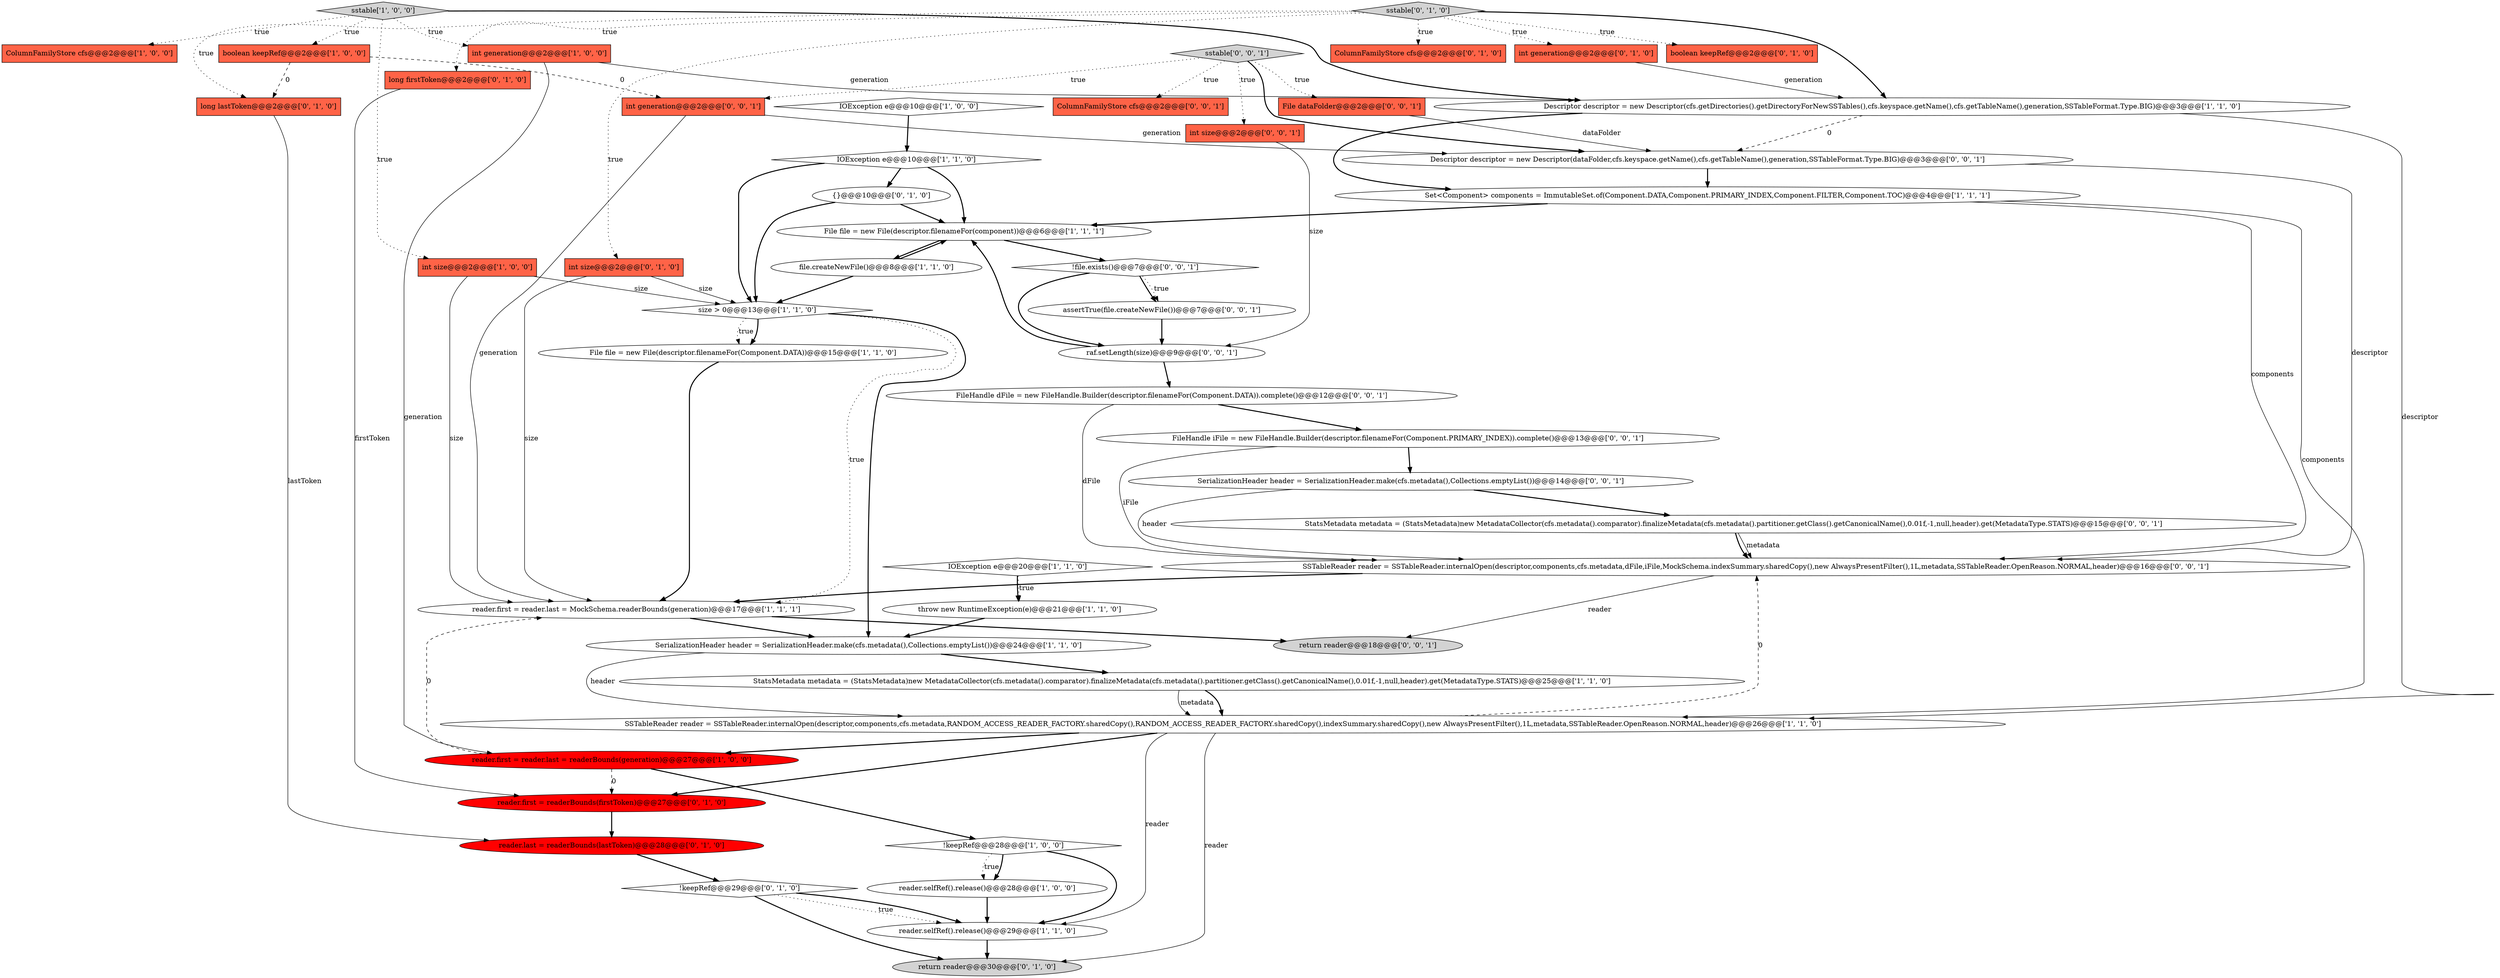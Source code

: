 digraph {
44 [style = filled, label = "StatsMetadata metadata = (StatsMetadata)new MetadataCollector(cfs.metadata().comparator).finalizeMetadata(cfs.metadata().partitioner.getClass().getCanonicalName(),0.01f,-1,null,header).get(MetadataType.STATS)@@@15@@@['0', '0', '1']", fillcolor = white, shape = ellipse image = "AAA0AAABBB3BBB"];
17 [style = filled, label = "IOException e@@@20@@@['1', '1', '0']", fillcolor = white, shape = diamond image = "AAA0AAABBB1BBB"];
49 [style = filled, label = "int generation@@@2@@@['0', '0', '1']", fillcolor = tomato, shape = box image = "AAA0AAABBB3BBB"];
36 [style = filled, label = "sstable['0', '0', '1']", fillcolor = lightgray, shape = diamond image = "AAA0AAABBB3BBB"];
9 [style = filled, label = "IOException e@@@10@@@['1', '0', '0']", fillcolor = white, shape = diamond image = "AAA0AAABBB1BBB"];
29 [style = filled, label = "int generation@@@2@@@['0', '1', '0']", fillcolor = tomato, shape = box image = "AAA0AAABBB2BBB"];
26 [style = filled, label = "{}@@@10@@@['0', '1', '0']", fillcolor = white, shape = ellipse image = "AAA0AAABBB2BBB"];
40 [style = filled, label = "ColumnFamilyStore cfs@@@2@@@['0', '0', '1']", fillcolor = tomato, shape = box image = "AAA0AAABBB3BBB"];
21 [style = filled, label = "ColumnFamilyStore cfs@@@2@@@['1', '0', '0']", fillcolor = tomato, shape = box image = "AAA0AAABBB1BBB"];
23 [style = filled, label = "ColumnFamilyStore cfs@@@2@@@['0', '1', '0']", fillcolor = tomato, shape = box image = "AAA0AAABBB2BBB"];
34 [style = filled, label = "reader.first = readerBounds(firstToken)@@@27@@@['0', '1', '0']", fillcolor = red, shape = ellipse image = "AAA1AAABBB2BBB"];
10 [style = filled, label = "Set<Component> components = ImmutableSet.of(Component.DATA,Component.PRIMARY_INDEX,Component.FILTER,Component.TOC)@@@4@@@['1', '1', '1']", fillcolor = white, shape = ellipse image = "AAA0AAABBB1BBB"];
15 [style = filled, label = "size > 0@@@13@@@['1', '1', '0']", fillcolor = white, shape = diamond image = "AAA0AAABBB1BBB"];
5 [style = filled, label = "file.createNewFile()@@@8@@@['1', '1', '0']", fillcolor = white, shape = ellipse image = "AAA0AAABBB1BBB"];
28 [style = filled, label = "sstable['0', '1', '0']", fillcolor = lightgray, shape = diamond image = "AAA0AAABBB2BBB"];
42 [style = filled, label = "assertTrue(file.createNewFile())@@@7@@@['0', '0', '1']", fillcolor = white, shape = ellipse image = "AAA0AAABBB3BBB"];
48 [style = filled, label = "SSTableReader reader = SSTableReader.internalOpen(descriptor,components,cfs.metadata,dFile,iFile,MockSchema.indexSummary.sharedCopy(),new AlwaysPresentFilter(),1L,metadata,SSTableReader.OpenReason.NORMAL,header)@@@16@@@['0', '0', '1']", fillcolor = white, shape = ellipse image = "AAA0AAABBB3BBB"];
41 [style = filled, label = "Descriptor descriptor = new Descriptor(dataFolder,cfs.keyspace.getName(),cfs.getTableName(),generation,SSTableFormat.Type.BIG)@@@3@@@['0', '0', '1']", fillcolor = white, shape = ellipse image = "AAA0AAABBB3BBB"];
46 [style = filled, label = "!file.exists()@@@7@@@['0', '0', '1']", fillcolor = white, shape = diamond image = "AAA0AAABBB3BBB"];
24 [style = filled, label = "long firstToken@@@2@@@['0', '1', '0']", fillcolor = tomato, shape = box image = "AAA0AAABBB2BBB"];
32 [style = filled, label = "return reader@@@30@@@['0', '1', '0']", fillcolor = lightgray, shape = ellipse image = "AAA0AAABBB2BBB"];
27 [style = filled, label = "!keepRef@@@29@@@['0', '1', '0']", fillcolor = white, shape = diamond image = "AAA0AAABBB2BBB"];
1 [style = filled, label = "SerializationHeader header = SerializationHeader.make(cfs.metadata(),Collections.emptyList())@@@24@@@['1', '1', '0']", fillcolor = white, shape = ellipse image = "AAA0AAABBB1BBB"];
30 [style = filled, label = "boolean keepRef@@@2@@@['0', '1', '0']", fillcolor = tomato, shape = box image = "AAA0AAABBB2BBB"];
0 [style = filled, label = "Descriptor descriptor = new Descriptor(cfs.getDirectories().getDirectoryForNewSSTables(),cfs.keyspace.getName(),cfs.getTableName(),generation,SSTableFormat.Type.BIG)@@@3@@@['1', '1', '0']", fillcolor = white, shape = ellipse image = "AAA0AAABBB1BBB"];
12 [style = filled, label = "IOException e@@@10@@@['1', '1', '0']", fillcolor = white, shape = diamond image = "AAA0AAABBB1BBB"];
6 [style = filled, label = "StatsMetadata metadata = (StatsMetadata)new MetadataCollector(cfs.metadata().comparator).finalizeMetadata(cfs.metadata().partitioner.getClass().getCanonicalName(),0.01f,-1,null,header).get(MetadataType.STATS)@@@25@@@['1', '1', '0']", fillcolor = white, shape = ellipse image = "AAA0AAABBB1BBB"];
25 [style = filled, label = "int size@@@2@@@['0', '1', '0']", fillcolor = tomato, shape = box image = "AAA0AAABBB2BBB"];
35 [style = filled, label = "FileHandle iFile = new FileHandle.Builder(descriptor.filenameFor(Component.PRIMARY_INDEX)).complete()@@@13@@@['0', '0', '1']", fillcolor = white, shape = ellipse image = "AAA0AAABBB3BBB"];
11 [style = filled, label = "int generation@@@2@@@['1', '0', '0']", fillcolor = tomato, shape = box image = "AAA0AAABBB1BBB"];
19 [style = filled, label = "File file = new File(descriptor.filenameFor(Component.DATA))@@@15@@@['1', '1', '0']", fillcolor = white, shape = ellipse image = "AAA0AAABBB1BBB"];
7 [style = filled, label = "throw new RuntimeException(e)@@@21@@@['1', '1', '0']", fillcolor = white, shape = ellipse image = "AAA0AAABBB1BBB"];
45 [style = filled, label = "File dataFolder@@@2@@@['0', '0', '1']", fillcolor = tomato, shape = box image = "AAA0AAABBB3BBB"];
47 [style = filled, label = "raf.setLength(size)@@@9@@@['0', '0', '1']", fillcolor = white, shape = ellipse image = "AAA0AAABBB3BBB"];
18 [style = filled, label = "File file = new File(descriptor.filenameFor(component))@@@6@@@['1', '1', '1']", fillcolor = white, shape = ellipse image = "AAA0AAABBB1BBB"];
39 [style = filled, label = "SerializationHeader header = SerializationHeader.make(cfs.metadata(),Collections.emptyList())@@@14@@@['0', '0', '1']", fillcolor = white, shape = ellipse image = "AAA0AAABBB3BBB"];
4 [style = filled, label = "reader.selfRef().release()@@@29@@@['1', '1', '0']", fillcolor = white, shape = ellipse image = "AAA0AAABBB1BBB"];
20 [style = filled, label = "reader.first = reader.last = MockSchema.readerBounds(generation)@@@17@@@['1', '1', '1']", fillcolor = white, shape = ellipse image = "AAA0AAABBB1BBB"];
31 [style = filled, label = "reader.last = readerBounds(lastToken)@@@28@@@['0', '1', '0']", fillcolor = red, shape = ellipse image = "AAA1AAABBB2BBB"];
33 [style = filled, label = "long lastToken@@@2@@@['0', '1', '0']", fillcolor = tomato, shape = box image = "AAA1AAABBB2BBB"];
43 [style = filled, label = "int size@@@2@@@['0', '0', '1']", fillcolor = tomato, shape = box image = "AAA0AAABBB3BBB"];
3 [style = filled, label = "reader.first = reader.last = readerBounds(generation)@@@27@@@['1', '0', '0']", fillcolor = red, shape = ellipse image = "AAA1AAABBB1BBB"];
37 [style = filled, label = "return reader@@@18@@@['0', '0', '1']", fillcolor = lightgray, shape = ellipse image = "AAA0AAABBB3BBB"];
22 [style = filled, label = "boolean keepRef@@@2@@@['1', '0', '0']", fillcolor = tomato, shape = box image = "AAA1AAABBB1BBB"];
16 [style = filled, label = "sstable['1', '0', '0']", fillcolor = lightgray, shape = diamond image = "AAA0AAABBB1BBB"];
13 [style = filled, label = "SSTableReader reader = SSTableReader.internalOpen(descriptor,components,cfs.metadata,RANDOM_ACCESS_READER_FACTORY.sharedCopy(),RANDOM_ACCESS_READER_FACTORY.sharedCopy(),indexSummary.sharedCopy(),new AlwaysPresentFilter(),1L,metadata,SSTableReader.OpenReason.NORMAL,header)@@@26@@@['1', '1', '0']", fillcolor = white, shape = ellipse image = "AAA0AAABBB1BBB"];
38 [style = filled, label = "FileHandle dFile = new FileHandle.Builder(descriptor.filenameFor(Component.DATA)).complete()@@@12@@@['0', '0', '1']", fillcolor = white, shape = ellipse image = "AAA0AAABBB3BBB"];
14 [style = filled, label = "!keepRef@@@28@@@['1', '0', '0']", fillcolor = white, shape = diamond image = "AAA0AAABBB1BBB"];
2 [style = filled, label = "reader.selfRef().release()@@@28@@@['1', '0', '0']", fillcolor = white, shape = ellipse image = "AAA0AAABBB1BBB"];
8 [style = filled, label = "int size@@@2@@@['1', '0', '0']", fillcolor = tomato, shape = box image = "AAA0AAABBB1BBB"];
16->0 [style = bold, label=""];
27->32 [style = bold, label=""];
13->32 [style = solid, label="reader"];
28->25 [style = dotted, label="true"];
5->15 [style = bold, label=""];
44->48 [style = solid, label="metadata"];
15->20 [style = dotted, label="true"];
48->37 [style = solid, label="reader"];
28->0 [style = bold, label=""];
28->30 [style = dotted, label="true"];
41->48 [style = solid, label="descriptor"];
35->48 [style = solid, label="iFile"];
26->15 [style = bold, label=""];
12->18 [style = bold, label=""];
20->37 [style = bold, label=""];
18->46 [style = bold, label=""];
46->42 [style = bold, label=""];
13->34 [style = bold, label=""];
14->2 [style = dotted, label="true"];
10->48 [style = solid, label="components"];
7->1 [style = bold, label=""];
36->41 [style = bold, label=""];
19->20 [style = bold, label=""];
22->49 [style = dashed, label="0"];
34->31 [style = bold, label=""];
0->13 [style = solid, label="descriptor"];
36->40 [style = dotted, label="true"];
2->4 [style = bold, label=""];
39->48 [style = solid, label="header"];
24->34 [style = solid, label="firstToken"];
28->29 [style = dotted, label="true"];
36->45 [style = dotted, label="true"];
3->34 [style = dashed, label="0"];
28->24 [style = dotted, label="true"];
0->41 [style = dashed, label="0"];
38->48 [style = solid, label="dFile"];
45->41 [style = solid, label="dataFolder"];
31->27 [style = bold, label=""];
33->31 [style = solid, label="lastToken"];
8->20 [style = solid, label="size"];
16->21 [style = dotted, label="true"];
28->23 [style = dotted, label="true"];
11->0 [style = solid, label="generation"];
29->0 [style = solid, label="generation"];
38->35 [style = bold, label=""];
16->11 [style = dotted, label="true"];
14->4 [style = bold, label=""];
25->15 [style = solid, label="size"];
10->18 [style = bold, label=""];
16->8 [style = dotted, label="true"];
13->4 [style = solid, label="reader"];
47->18 [style = bold, label=""];
22->33 [style = dashed, label="0"];
35->39 [style = bold, label=""];
42->47 [style = bold, label=""];
5->18 [style = bold, label=""];
20->1 [style = bold, label=""];
41->10 [style = bold, label=""];
13->48 [style = dashed, label="0"];
15->19 [style = bold, label=""];
27->4 [style = dotted, label="true"];
36->49 [style = dotted, label="true"];
1->6 [style = bold, label=""];
6->13 [style = bold, label=""];
14->2 [style = bold, label=""];
9->12 [style = bold, label=""];
49->41 [style = solid, label="generation"];
10->13 [style = solid, label="components"];
15->1 [style = bold, label=""];
11->3 [style = solid, label="generation"];
39->44 [style = bold, label=""];
28->33 [style = dotted, label="true"];
3->14 [style = bold, label=""];
12->15 [style = bold, label=""];
12->26 [style = bold, label=""];
16->22 [style = dotted, label="true"];
46->47 [style = bold, label=""];
47->38 [style = bold, label=""];
43->47 [style = solid, label="size"];
17->7 [style = bold, label=""];
27->4 [style = bold, label=""];
0->10 [style = bold, label=""];
6->13 [style = solid, label="metadata"];
36->43 [style = dotted, label="true"];
13->3 [style = bold, label=""];
25->20 [style = solid, label="size"];
44->48 [style = bold, label=""];
15->19 [style = dotted, label="true"];
18->5 [style = bold, label=""];
48->20 [style = bold, label=""];
3->20 [style = dashed, label="0"];
8->15 [style = solid, label="size"];
1->13 [style = solid, label="header"];
49->20 [style = solid, label="generation"];
46->42 [style = dotted, label="true"];
17->7 [style = dotted, label="true"];
4->32 [style = bold, label=""];
26->18 [style = bold, label=""];
}

